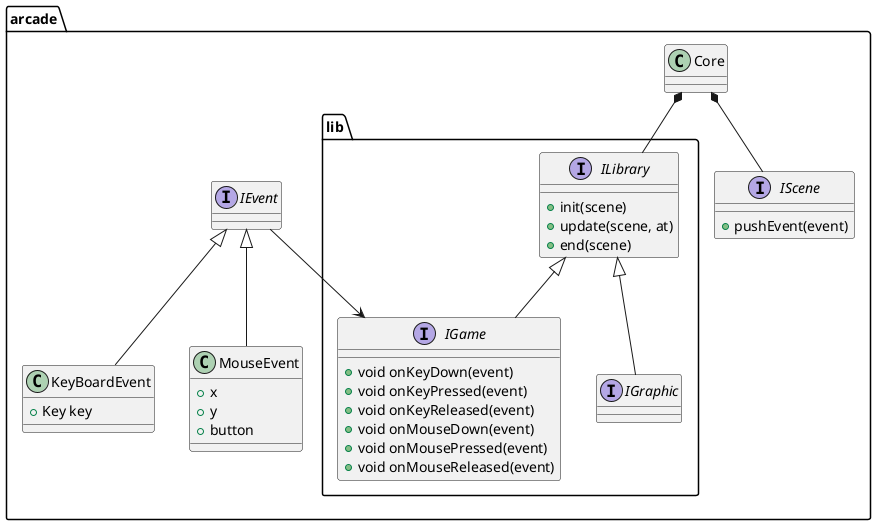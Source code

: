 @startuml core

set namespaceSeparator ::

namespace arcade {
    class Core

    namespace lib {

        interface ILibrary {
            + init(scene)
            + update(scene, at)
            + end(scene)
        }

        interface IGraphic {
        }

        interface IGame {
            + void onKeyDown(event)
            + void onKeyPressed(event)
            + void onKeyReleased(event)
            + void onMouseDown(event)
            + void onMousePressed(event)
            + void onMouseReleased(event)
        }

    }

    interface IScene {
        + pushEvent(event)
    }

    interface IEvent {

    }

    class KeyBoardEvent {
        + Key key
    }

    class MouseEvent {
        + x
        + y
        + button
    }

    arcade::KeyBoardEvent -up-|> arcade::IEvent
    arcade::MouseEvent -up-|> arcade::IEvent

    arcade::IEvent --> arcade::lib::IGame

    arcade::lib::ILibrary -up-* arcade::Core
    arcade::lib::IGraphic -up-|> arcade::lib::ILibrary
    arcade::lib::IGame -up-|> arcade::lib::ILibrary
    arcade::IScene -up-* arcade::Core

}

@enduml